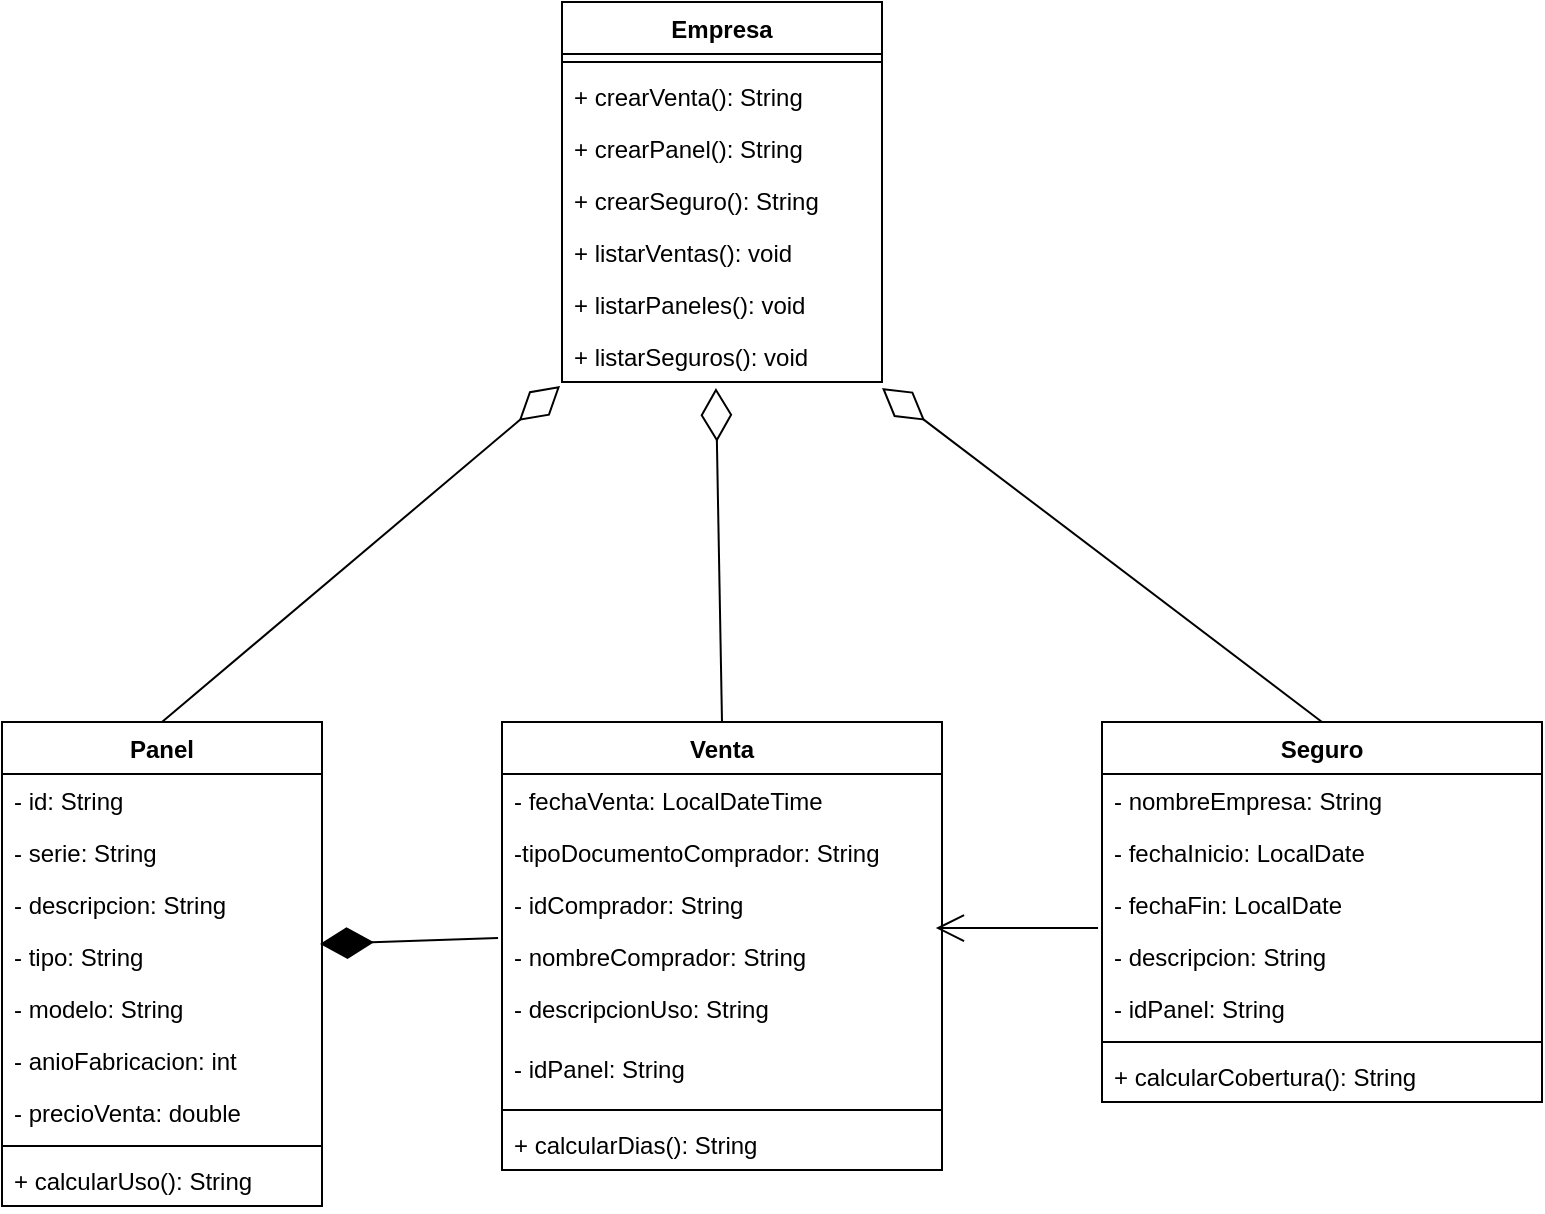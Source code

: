 <mxfile version="20.0.1" type="device"><diagram id="_6ITRnrVbQpM60FdvQOO" name="Page-1"><mxGraphModel dx="868" dy="431" grid="1" gridSize="10" guides="1" tooltips="1" connect="1" arrows="1" fold="1" page="1" pageScale="1" pageWidth="850" pageHeight="1100" math="0" shadow="0"><root><mxCell id="0"/><mxCell id="1" parent="0"/><mxCell id="gpzQbe8XATrlX5hDbVpu-1" value="Panel" style="swimlane;fontStyle=1;align=center;verticalAlign=top;childLayout=stackLayout;horizontal=1;startSize=26;horizontalStack=0;resizeParent=1;resizeParentMax=0;resizeLast=0;collapsible=1;marginBottom=0;" parent="1" vertex="1"><mxGeometry x="50" y="480" width="160" height="242" as="geometry"/></mxCell><mxCell id="gpzQbe8XATrlX5hDbVpu-13" value="- id: String" style="text;strokeColor=none;fillColor=none;align=left;verticalAlign=top;spacingLeft=4;spacingRight=4;overflow=hidden;rotatable=0;points=[[0,0.5],[1,0.5]];portConstraint=eastwest;" parent="gpzQbe8XATrlX5hDbVpu-1" vertex="1"><mxGeometry y="26" width="160" height="26" as="geometry"/></mxCell><mxCell id="gpzQbe8XATrlX5hDbVpu-14" value="- serie: String" style="text;strokeColor=none;fillColor=none;align=left;verticalAlign=top;spacingLeft=4;spacingRight=4;overflow=hidden;rotatable=0;points=[[0,0.5],[1,0.5]];portConstraint=eastwest;" parent="gpzQbe8XATrlX5hDbVpu-1" vertex="1"><mxGeometry y="52" width="160" height="26" as="geometry"/></mxCell><mxCell id="gpzQbe8XATrlX5hDbVpu-15" value="- descripcion: String" style="text;strokeColor=none;fillColor=none;align=left;verticalAlign=top;spacingLeft=4;spacingRight=4;overflow=hidden;rotatable=0;points=[[0,0.5],[1,0.5]];portConstraint=eastwest;" parent="gpzQbe8XATrlX5hDbVpu-1" vertex="1"><mxGeometry y="78" width="160" height="26" as="geometry"/></mxCell><mxCell id="gpzQbe8XATrlX5hDbVpu-16" value="- tipo: String" style="text;strokeColor=none;fillColor=none;align=left;verticalAlign=top;spacingLeft=4;spacingRight=4;overflow=hidden;rotatable=0;points=[[0,0.5],[1,0.5]];portConstraint=eastwest;" parent="gpzQbe8XATrlX5hDbVpu-1" vertex="1"><mxGeometry y="104" width="160" height="26" as="geometry"/></mxCell><mxCell id="gpzQbe8XATrlX5hDbVpu-17" value="- modelo: String" style="text;strokeColor=none;fillColor=none;align=left;verticalAlign=top;spacingLeft=4;spacingRight=4;overflow=hidden;rotatable=0;points=[[0,0.5],[1,0.5]];portConstraint=eastwest;" parent="gpzQbe8XATrlX5hDbVpu-1" vertex="1"><mxGeometry y="130" width="160" height="26" as="geometry"/></mxCell><mxCell id="gpzQbe8XATrlX5hDbVpu-18" value="- anioFabricacion: int" style="text;strokeColor=none;fillColor=none;align=left;verticalAlign=top;spacingLeft=4;spacingRight=4;overflow=hidden;rotatable=0;points=[[0,0.5],[1,0.5]];portConstraint=eastwest;" parent="gpzQbe8XATrlX5hDbVpu-1" vertex="1"><mxGeometry y="156" width="160" height="26" as="geometry"/></mxCell><mxCell id="gpzQbe8XATrlX5hDbVpu-2" value="- precioVenta: double" style="text;strokeColor=none;fillColor=none;align=left;verticalAlign=top;spacingLeft=4;spacingRight=4;overflow=hidden;rotatable=0;points=[[0,0.5],[1,0.5]];portConstraint=eastwest;" parent="gpzQbe8XATrlX5hDbVpu-1" vertex="1"><mxGeometry y="182" width="160" height="26" as="geometry"/></mxCell><mxCell id="gpzQbe8XATrlX5hDbVpu-3" value="" style="line;strokeWidth=1;fillColor=none;align=left;verticalAlign=middle;spacingTop=-1;spacingLeft=3;spacingRight=3;rotatable=0;labelPosition=right;points=[];portConstraint=eastwest;" parent="gpzQbe8XATrlX5hDbVpu-1" vertex="1"><mxGeometry y="208" width="160" height="8" as="geometry"/></mxCell><mxCell id="gpzQbe8XATrlX5hDbVpu-4" value="+ calcularUso(): String" style="text;strokeColor=none;fillColor=none;align=left;verticalAlign=top;spacingLeft=4;spacingRight=4;overflow=hidden;rotatable=0;points=[[0,0.5],[1,0.5]];portConstraint=eastwest;" parent="gpzQbe8XATrlX5hDbVpu-1" vertex="1"><mxGeometry y="216" width="160" height="26" as="geometry"/></mxCell><mxCell id="gpzQbe8XATrlX5hDbVpu-5" value="Venta" style="swimlane;fontStyle=1;align=center;verticalAlign=top;childLayout=stackLayout;horizontal=1;startSize=26;horizontalStack=0;resizeParent=1;resizeParentMax=0;resizeLast=0;collapsible=1;marginBottom=0;" parent="1" vertex="1"><mxGeometry x="300" y="480" width="220" height="224" as="geometry"/></mxCell><mxCell id="gpzQbe8XATrlX5hDbVpu-20" value="- fechaVenta: LocalDateTime" style="text;strokeColor=none;fillColor=none;align=left;verticalAlign=top;spacingLeft=4;spacingRight=4;overflow=hidden;rotatable=0;points=[[0,0.5],[1,0.5]];portConstraint=eastwest;" parent="gpzQbe8XATrlX5hDbVpu-5" vertex="1"><mxGeometry y="26" width="220" height="26" as="geometry"/></mxCell><mxCell id="gpzQbe8XATrlX5hDbVpu-23" value="-tipoDocumentoComprador: String" style="text;strokeColor=none;fillColor=none;align=left;verticalAlign=top;spacingLeft=4;spacingRight=4;overflow=hidden;rotatable=0;points=[[0,0.5],[1,0.5]];portConstraint=eastwest;" parent="gpzQbe8XATrlX5hDbVpu-5" vertex="1"><mxGeometry y="52" width="220" height="26" as="geometry"/></mxCell><mxCell id="gpzQbe8XATrlX5hDbVpu-22" value="- idComprador: String" style="text;strokeColor=none;fillColor=none;align=left;verticalAlign=top;spacingLeft=4;spacingRight=4;overflow=hidden;rotatable=0;points=[[0,0.5],[1,0.5]];portConstraint=eastwest;" parent="gpzQbe8XATrlX5hDbVpu-5" vertex="1"><mxGeometry y="78" width="220" height="26" as="geometry"/></mxCell><mxCell id="gpzQbe8XATrlX5hDbVpu-21" value="- nombreComprador: String" style="text;strokeColor=none;fillColor=none;align=left;verticalAlign=top;spacingLeft=4;spacingRight=4;overflow=hidden;rotatable=0;points=[[0,0.5],[1,0.5]];portConstraint=eastwest;" parent="gpzQbe8XATrlX5hDbVpu-5" vertex="1"><mxGeometry y="104" width="220" height="26" as="geometry"/></mxCell><mxCell id="gpzQbe8XATrlX5hDbVpu-43" value="- descripcionUso: String" style="text;strokeColor=none;fillColor=none;align=left;verticalAlign=top;spacingLeft=4;spacingRight=4;overflow=hidden;rotatable=0;points=[[0,0.5],[1,0.5]];portConstraint=eastwest;" parent="gpzQbe8XATrlX5hDbVpu-5" vertex="1"><mxGeometry y="130" width="220" height="30" as="geometry"/></mxCell><mxCell id="gpzQbe8XATrlX5hDbVpu-6" value="- idPanel: String" style="text;strokeColor=none;fillColor=none;align=left;verticalAlign=top;spacingLeft=4;spacingRight=4;overflow=hidden;rotatable=0;points=[[0,0.5],[1,0.5]];portConstraint=eastwest;" parent="gpzQbe8XATrlX5hDbVpu-5" vertex="1"><mxGeometry y="160" width="220" height="30" as="geometry"/></mxCell><mxCell id="gpzQbe8XATrlX5hDbVpu-7" value="" style="line;strokeWidth=1;fillColor=none;align=left;verticalAlign=middle;spacingTop=-1;spacingLeft=3;spacingRight=3;rotatable=0;labelPosition=right;points=[];portConstraint=eastwest;" parent="gpzQbe8XATrlX5hDbVpu-5" vertex="1"><mxGeometry y="190" width="220" height="8" as="geometry"/></mxCell><mxCell id="gpzQbe8XATrlX5hDbVpu-8" value="+ calcularDias(): String" style="text;strokeColor=none;fillColor=none;align=left;verticalAlign=top;spacingLeft=4;spacingRight=4;overflow=hidden;rotatable=0;points=[[0,0.5],[1,0.5]];portConstraint=eastwest;" parent="gpzQbe8XATrlX5hDbVpu-5" vertex="1"><mxGeometry y="198" width="220" height="26" as="geometry"/></mxCell><mxCell id="gpzQbe8XATrlX5hDbVpu-9" value="Seguro" style="swimlane;fontStyle=1;align=center;verticalAlign=top;childLayout=stackLayout;horizontal=1;startSize=26;horizontalStack=0;resizeParent=1;resizeParentMax=0;resizeLast=0;collapsible=1;marginBottom=0;" parent="1" vertex="1"><mxGeometry x="600" y="480" width="220" height="190" as="geometry"/></mxCell><mxCell id="gpzQbe8XATrlX5hDbVpu-27" value="- nombreEmpresa: String" style="text;strokeColor=none;fillColor=none;align=left;verticalAlign=top;spacingLeft=4;spacingRight=4;overflow=hidden;rotatable=0;points=[[0,0.5],[1,0.5]];portConstraint=eastwest;" parent="gpzQbe8XATrlX5hDbVpu-9" vertex="1"><mxGeometry y="26" width="220" height="26" as="geometry"/></mxCell><mxCell id="gpzQbe8XATrlX5hDbVpu-26" value="- fechaInicio: LocalDate" style="text;strokeColor=none;fillColor=none;align=left;verticalAlign=top;spacingLeft=4;spacingRight=4;overflow=hidden;rotatable=0;points=[[0,0.5],[1,0.5]];portConstraint=eastwest;" parent="gpzQbe8XATrlX5hDbVpu-9" vertex="1"><mxGeometry y="52" width="220" height="26" as="geometry"/></mxCell><mxCell id="gpzQbe8XATrlX5hDbVpu-25" value="- fechaFin: LocalDate" style="text;strokeColor=none;fillColor=none;align=left;verticalAlign=top;spacingLeft=4;spacingRight=4;overflow=hidden;rotatable=0;points=[[0,0.5],[1,0.5]];portConstraint=eastwest;" parent="gpzQbe8XATrlX5hDbVpu-9" vertex="1"><mxGeometry y="78" width="220" height="26" as="geometry"/></mxCell><mxCell id="gpzQbe8XATrlX5hDbVpu-44" value="- descripcion: String" style="text;strokeColor=none;fillColor=none;align=left;verticalAlign=top;spacingLeft=4;spacingRight=4;overflow=hidden;rotatable=0;points=[[0,0.5],[1,0.5]];portConstraint=eastwest;" parent="gpzQbe8XATrlX5hDbVpu-9" vertex="1"><mxGeometry y="104" width="220" height="26" as="geometry"/></mxCell><mxCell id="gpzQbe8XATrlX5hDbVpu-10" value="- idPanel: String" style="text;strokeColor=none;fillColor=none;align=left;verticalAlign=top;spacingLeft=4;spacingRight=4;overflow=hidden;rotatable=0;points=[[0,0.5],[1,0.5]];portConstraint=eastwest;" parent="gpzQbe8XATrlX5hDbVpu-9" vertex="1"><mxGeometry y="130" width="220" height="26" as="geometry"/></mxCell><mxCell id="gpzQbe8XATrlX5hDbVpu-11" value="" style="line;strokeWidth=1;fillColor=none;align=left;verticalAlign=middle;spacingTop=-1;spacingLeft=3;spacingRight=3;rotatable=0;labelPosition=right;points=[];portConstraint=eastwest;" parent="gpzQbe8XATrlX5hDbVpu-9" vertex="1"><mxGeometry y="156" width="220" height="8" as="geometry"/></mxCell><mxCell id="gpzQbe8XATrlX5hDbVpu-12" value="+ calcularCobertura(): String" style="text;strokeColor=none;fillColor=none;align=left;verticalAlign=top;spacingLeft=4;spacingRight=4;overflow=hidden;rotatable=0;points=[[0,0.5],[1,0.5]];portConstraint=eastwest;" parent="gpzQbe8XATrlX5hDbVpu-9" vertex="1"><mxGeometry y="164" width="220" height="26" as="geometry"/></mxCell><mxCell id="gpzQbe8XATrlX5hDbVpu-34" value="" style="endArrow=diamondThin;endFill=1;endSize=24;html=1;rounded=0;entryX=0.994;entryY=0.269;entryDx=0;entryDy=0;entryPerimeter=0;exitX=-0.009;exitY=0.154;exitDx=0;exitDy=0;exitPerimeter=0;" parent="1" source="gpzQbe8XATrlX5hDbVpu-21" target="gpzQbe8XATrlX5hDbVpu-16" edge="1"><mxGeometry width="160" relative="1" as="geometry"><mxPoint x="480" y="290" as="sourcePoint"/><mxPoint x="500" y="290" as="targetPoint"/></mxGeometry></mxCell><mxCell id="gpzQbe8XATrlX5hDbVpu-35" value="" style="endArrow=open;endFill=1;endSize=12;html=1;rounded=0;entryX=0.986;entryY=-0.038;entryDx=0;entryDy=0;entryPerimeter=0;exitX=-0.009;exitY=0.962;exitDx=0;exitDy=0;exitPerimeter=0;" parent="1" source="gpzQbe8XATrlX5hDbVpu-25" target="gpzQbe8XATrlX5hDbVpu-21" edge="1"><mxGeometry width="160" relative="1" as="geometry"><mxPoint x="620" y="520" as="sourcePoint"/><mxPoint x="500" y="510" as="targetPoint"/></mxGeometry></mxCell><mxCell id="gpzQbe8XATrlX5hDbVpu-36" value="" style="endArrow=diamondThin;endFill=0;endSize=24;html=1;rounded=0;exitX=0.5;exitY=0;exitDx=0;exitDy=0;entryX=-0.006;entryY=1.077;entryDx=0;entryDy=0;entryPerimeter=0;" parent="1" source="gpzQbe8XATrlX5hDbVpu-1" target="hTbc8sRSrCSKJyas_1vp-4" edge="1"><mxGeometry width="160" relative="1" as="geometry"><mxPoint x="340" y="400" as="sourcePoint"/><mxPoint x="300" y="320" as="targetPoint"/></mxGeometry></mxCell><mxCell id="gpzQbe8XATrlX5hDbVpu-37" value="" style="endArrow=diamondThin;endFill=0;endSize=24;html=1;rounded=0;exitX=0.5;exitY=0;exitDx=0;exitDy=0;entryX=0.481;entryY=1.115;entryDx=0;entryDy=0;entryPerimeter=0;" parent="1" source="gpzQbe8XATrlX5hDbVpu-5" target="hTbc8sRSrCSKJyas_1vp-4" edge="1"><mxGeometry width="160" relative="1" as="geometry"><mxPoint x="420" y="480" as="sourcePoint"/><mxPoint x="414" y="330" as="targetPoint"/></mxGeometry></mxCell><mxCell id="gpzQbe8XATrlX5hDbVpu-38" value="" style="endArrow=diamondThin;endFill=0;endSize=24;html=1;rounded=0;exitX=0.5;exitY=0;exitDx=0;exitDy=0;entryX=1;entryY=1.115;entryDx=0;entryDy=0;entryPerimeter=0;" parent="1" source="gpzQbe8XATrlX5hDbVpu-9" target="hTbc8sRSrCSKJyas_1vp-4" edge="1"><mxGeometry width="160" relative="1" as="geometry"><mxPoint x="430" y="490" as="sourcePoint"/><mxPoint x="500" y="330" as="targetPoint"/><Array as="points"/></mxGeometry></mxCell><mxCell id="hTbc8sRSrCSKJyas_1vp-1" value="Empresa" style="swimlane;fontStyle=1;align=center;verticalAlign=top;childLayout=stackLayout;horizontal=1;startSize=26;horizontalStack=0;resizeParent=1;resizeParentMax=0;resizeLast=0;collapsible=1;marginBottom=0;" vertex="1" parent="1"><mxGeometry x="330" y="120" width="160" height="190" as="geometry"/></mxCell><mxCell id="hTbc8sRSrCSKJyas_1vp-3" value="" style="line;strokeWidth=1;fillColor=none;align=left;verticalAlign=middle;spacingTop=-1;spacingLeft=3;spacingRight=3;rotatable=0;labelPosition=right;points=[];portConstraint=eastwest;" vertex="1" parent="hTbc8sRSrCSKJyas_1vp-1"><mxGeometry y="26" width="160" height="8" as="geometry"/></mxCell><mxCell id="hTbc8sRSrCSKJyas_1vp-5" value="+ crearVenta(): String " style="text;strokeColor=none;fillColor=none;align=left;verticalAlign=top;spacingLeft=4;spacingRight=4;overflow=hidden;rotatable=0;points=[[0,0.5],[1,0.5]];portConstraint=eastwest;" vertex="1" parent="hTbc8sRSrCSKJyas_1vp-1"><mxGeometry y="34" width="160" height="26" as="geometry"/></mxCell><mxCell id="hTbc8sRSrCSKJyas_1vp-6" value="+ crearPanel(): String " style="text;strokeColor=none;fillColor=none;align=left;verticalAlign=top;spacingLeft=4;spacingRight=4;overflow=hidden;rotatable=0;points=[[0,0.5],[1,0.5]];portConstraint=eastwest;" vertex="1" parent="hTbc8sRSrCSKJyas_1vp-1"><mxGeometry y="60" width="160" height="26" as="geometry"/></mxCell><mxCell id="hTbc8sRSrCSKJyas_1vp-7" value="+ crearSeguro(): String " style="text;strokeColor=none;fillColor=none;align=left;verticalAlign=top;spacingLeft=4;spacingRight=4;overflow=hidden;rotatable=0;points=[[0,0.5],[1,0.5]];portConstraint=eastwest;" vertex="1" parent="hTbc8sRSrCSKJyas_1vp-1"><mxGeometry y="86" width="160" height="26" as="geometry"/></mxCell><mxCell id="hTbc8sRSrCSKJyas_1vp-8" value="+ listarVentas(): void " style="text;strokeColor=none;fillColor=none;align=left;verticalAlign=top;spacingLeft=4;spacingRight=4;overflow=hidden;rotatable=0;points=[[0,0.5],[1,0.5]];portConstraint=eastwest;" vertex="1" parent="hTbc8sRSrCSKJyas_1vp-1"><mxGeometry y="112" width="160" height="26" as="geometry"/></mxCell><mxCell id="hTbc8sRSrCSKJyas_1vp-9" value="+ listarPaneles(): void " style="text;strokeColor=none;fillColor=none;align=left;verticalAlign=top;spacingLeft=4;spacingRight=4;overflow=hidden;rotatable=0;points=[[0,0.5],[1,0.5]];portConstraint=eastwest;" vertex="1" parent="hTbc8sRSrCSKJyas_1vp-1"><mxGeometry y="138" width="160" height="26" as="geometry"/></mxCell><mxCell id="hTbc8sRSrCSKJyas_1vp-4" value="+ listarSeguros(): void " style="text;strokeColor=none;fillColor=none;align=left;verticalAlign=top;spacingLeft=4;spacingRight=4;overflow=hidden;rotatable=0;points=[[0,0.5],[1,0.5]];portConstraint=eastwest;" vertex="1" parent="hTbc8sRSrCSKJyas_1vp-1"><mxGeometry y="164" width="160" height="26" as="geometry"/></mxCell></root></mxGraphModel></diagram></mxfile>
